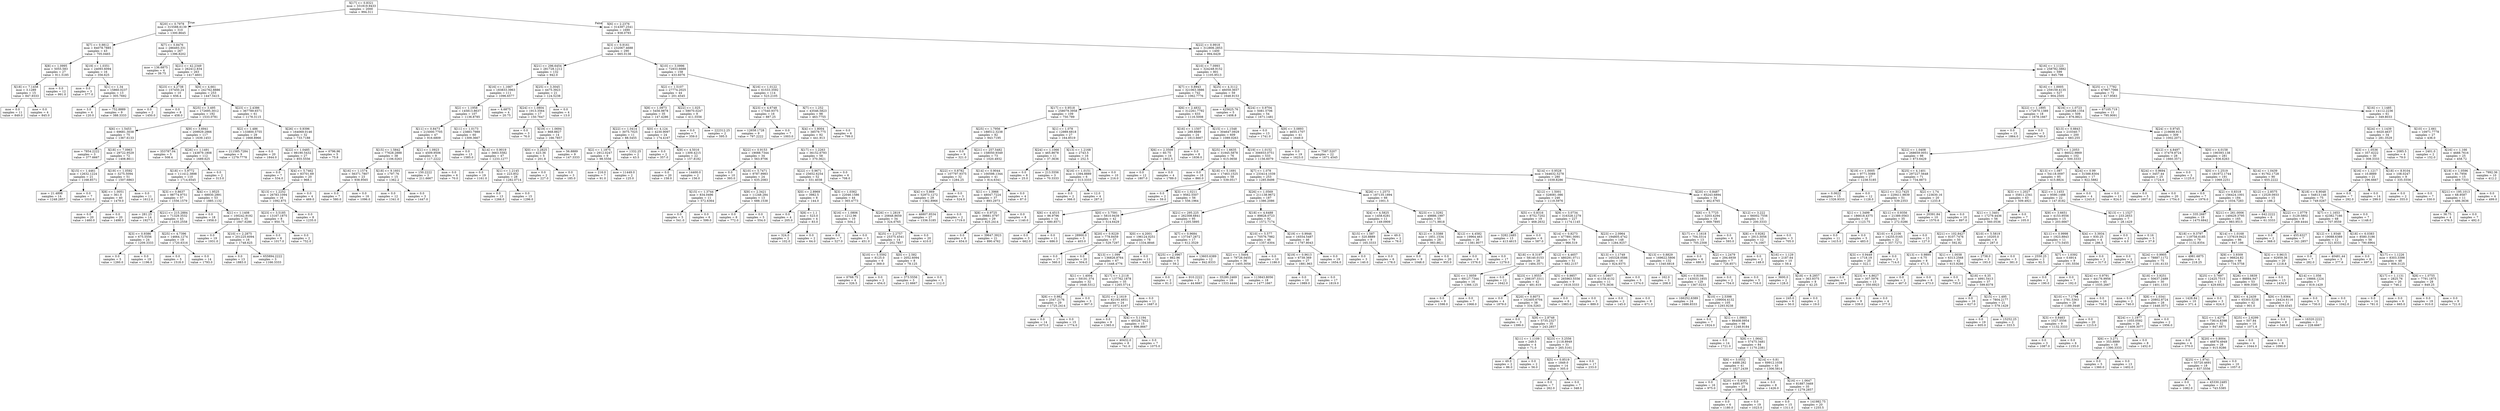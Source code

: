 digraph Tree {
node [shape=box] ;
0 [label="X[17] <= 0.8321\nmse = 331819.9433\nsamples = 2000\nvalue = 994.311"] ;
1 [label="X[20] <= 0.7978\nmse = 315588.6139\nsamples = 310\nvalue = 1300.8645"] ;
0 -> 1 [labeldistance=2.5, labelangle=45, headlabel="True"] ;
2 [label="X[7] <= 0.9812\nmse = 84078.7885\nsamples = 43\nvalue = 705.0465"] ;
1 -> 2 ;
3 [label="X[8] <= 1.0995\nmse = 5055.583\nsamples = 27\nvalue = 911.5185"] ;
2 -> 3 ;
4 [label="X[18] <= 7.1458\nmse = 3.1289\nsamples = 15\nvalue = 847.9333"] ;
3 -> 4 ;
5 [label="mse = 0.0\nsamples = 11\nvalue = 849.0"] ;
4 -> 5 ;
6 [label="mse = 0.0\nsamples = 4\nvalue = 845.0"] ;
4 -> 6 ;
7 [label="mse = 0.0\nsamples = 12\nvalue = 991.0"] ;
3 -> 7 ;
8 [label="X[19] <= 1.0351\nmse = 24093.6094\nsamples = 16\nvalue = 356.625"] ;
2 -> 8 ;
9 [label="mse = 0.0\nsamples = 3\nvalue = 577.0"] ;
8 -> 9 ;
10 [label="X[1] <= 1.34\nmse = 15860.0237\nsamples = 13\nvalue = 305.7692"] ;
8 -> 10 ;
11 [label="mse = 3.0\nsamples = 4\nvalue = 120.0"] ;
10 -> 11 ;
12 [label="mse = 752.8889\nsamples = 9\nvalue = 388.3333"] ;
10 -> 12 ;
13 [label="X[7] <= 0.8476\nmse = 286493.331\nsamples = 267\nvalue = 1396.8202"] ;
1 -> 13 ;
14 [label="mse = 136.6875\nsamples = 4\nvalue = 39.75"] ;
13 -> 14 ;
15 [label="X[21] <= 42.2349\nmse = 262412.834\nsamples = 263\nvalue = 1417.4601"] ;
13 -> 15 ;
16 [label="X[23] <= 4.2738\nmse = 157450.24\nsamples = 10\nvalue = 656.4"] ;
15 -> 16 ;
17 [label="mse = 0.0\nsamples = 2\nvalue = 1450.0"] ;
16 -> 17 ;
18 [label="mse = 0.0\nsamples = 8\nvalue = 458.0"] ;
16 -> 18 ;
19 [label="X[0] <= 4.661\nmse = 242762.8886\nsamples = 253\nvalue = 1447.5415"] ;
15 -> 19 ;
20 [label="X[25] <= 3.495\nmse = 172695.3012\nsamples = 192\nvalue = 1533.0781"] ;
19 -> 20 ;
21 [label="X[6] <= 1.5453\nmse = 69681.3038\nsamples = 75\nvalue = 1367.6133"] ;
20 -> 21 ;
22 [label="mse = 7854.2222\nsamples = 3\nvalue = 377.6667"] ;
21 -> 22 ;
23 [label="X[18] <= 7.0963\nmse = 29722.9529\nsamples = 72\nvalue = 1408.8611"] ;
21 -> 23 ;
24 [label="X[15] <= 1.4461\nmse = 12632.1224\nsamples = 21\nvalue = 1168.8571"] ;
23 -> 24 ;
25 [label="mse = 21.4898\nsamples = 14\nvalue = 1248.2857"] ;
24 -> 25 ;
26 [label="mse = 0.0\nsamples = 7\nvalue = 1010.0"] ;
24 -> 26 ;
27 [label="X[19] <= 1.0592\nmse = 3275.5094\nsamples = 51\nvalue = 1507.6863"] ;
23 -> 27 ;
28 [label="X[8] <= 1.0051\nmse = 361.0\nsamples = 40\nvalue = 1479.0"] ;
27 -> 28 ;
29 [label="mse = 0.0\nsamples = 20\nvalue = 1460.0"] ;
28 -> 29 ;
30 [label="mse = 0.0\nsamples = 20\nvalue = 1498.0"] ;
28 -> 30 ;
31 [label="mse = 0.0\nsamples = 11\nvalue = 1612.0"] ;
27 -> 31 ;
32 [label="X[9] <= 3.6941\nmse = 209929.2866\nsamples = 117\nvalue = 1639.1453"] ;
20 -> 32 ;
33 [label="mse = 353787.04\nsamples = 5\nvalue = 508.4"] ;
32 -> 33 ;
34 [label="X[26] <= 1.1491\nmse = 143879.1808\nsamples = 112\nvalue = 1689.625"] ;
32 -> 34 ;
35 [label="X[18] <= 5.9772\nmse = 111412.3898\nsamples = 110\nvalue = 1714.6545"] ;
34 -> 35 ;
36 [label="X[3] <= 0.8637\nmse = 98774.9751\nsamples = 57\nvalue = 1556.1579"] ;
35 -> 36 ;
37 [label="mse = 281.25\nsamples = 14\nvalue = 1927.5"] ;
36 -> 37 ;
38 [label="X[21] <= 215.2884\nmse = 71329.3532\nsamples = 43\nvalue = 1435.2558"] ;
36 -> 38 ;
39 [label="X[3] <= 0.9386\nmse = 675.5556\nsamples = 24\nvalue = 1209.3333"] ;
38 -> 39 ;
40 [label="mse = 0.0\nsamples = 5\nvalue = 1260.0"] ;
39 -> 40 ;
41 [label="mse = 0.0\nsamples = 19\nvalue = 1196.0"] ;
39 -> 41 ;
42 [label="X[25] <= 4.7396\nmse = 14664.1274\nsamples = 19\nvalue = 1720.6316"] ;
38 -> 42 ;
43 [label="mse = 0.0\nsamples = 5\nvalue = 1518.0"] ;
42 -> 43 ;
44 [label="mse = 0.0\nsamples = 14\nvalue = 1793.0"] ;
42 -> 44 ;
45 [label="X[4] <= 1.9525\nmse = 68930.2891\nsamples = 53\nvalue = 1885.1132"] ;
35 -> 45 ;
46 [label="mse = 0.0\nsamples = 18\nvalue = 1958.0"] ;
45 -> 46 ;
47 [label="X[1] <= 1.1408\nmse = 100242.9192\nsamples = 35\nvalue = 1847.6286"] ;
45 -> 47 ;
48 [label="mse = 0.0\nsamples = 19\nvalue = 1931.0"] ;
47 -> 48 ;
49 [label="X[10] <= 2.2875\nmse = 201225.6094\nsamples = 16\nvalue = 1748.625"] ;
47 -> 49 ;
50 [label="mse = 0.0\nsamples = 13\nvalue = 1883.0"] ;
49 -> 50 ;
51 [label="mse = 655894.2222\nsamples = 3\nvalue = 1166.3333"] ;
49 -> 51 ;
52 [label="mse = 0.0\nsamples = 2\nvalue = 313.0"] ;
34 -> 52 ;
53 [label="X[23] <= 2.4386\nmse = 367789.6571\nsamples = 61\nvalue = 1178.3115"] ;
19 -> 53 ;
54 [label="X[2] <= 1.486\nmse = 133800.5755\nsamples = 29\nvalue = 1668.8966"] ;
53 -> 54 ;
55 [label="mse = 211585.7284\nsamples = 9\nvalue = 1279.7778"] ;
54 -> 55 ;
56 [label="mse = 0.0\nsamples = 20\nvalue = 1844.0"] ;
54 -> 56 ;
57 [label="X[26] <= 0.9396\nmse = 164069.0146\nsamples = 32\nvalue = 733.7188"] ;
53 -> 57 ;
58 [label="X[22] <= 1.0485\nmse = 98190.5432\nsamples = 27\nvalue = 855.5556"] ;
57 -> 58 ;
59 [label="mse = 0.0\nsamples = 7\nvalue = 534.0"] ;
58 -> 59 ;
60 [label="X[4] <= 5.7462\nmse = 83701.69\nsamples = 20\nvalue = 968.1"] ;
58 -> 60 ;
61 [label="X[13] <= 1.2252\nmse = 26783.1094\nsamples = 16\nvalue = 1092.875"] ;
60 -> 61 ;
62 [label="X[23] <= 3.5185\nmse = 13167.1875\nsamples = 8\nvalue = 950.75"] ;
61 -> 62 ;
63 [label="mse = 0.0\nsamples = 6\nvalue = 1017.0"] ;
62 -> 63 ;
64 [label="mse = 0.0\nsamples = 2\nvalue = 752.0"] ;
62 -> 64 ;
65 [label="mse = 0.0\nsamples = 8\nvalue = 1235.0"] ;
61 -> 65 ;
66 [label="mse = 0.0\nsamples = 4\nvalue = 469.0"] ;
60 -> 66 ;
67 [label="mse = 6796.96\nsamples = 5\nvalue = 75.8"] ;
57 -> 67 ;
68 [label="X[6] <= 2.2376\nmse = 314397.2541\nsamples = 1690\nvalue = 938.0793"] ;
0 -> 68 [labeldistance=2.5, labelangle=-45, headlabel="False"] ;
69 [label="X[3] <= 0.9161\nmse = 232067.4688\nsamples = 290\nvalue = 665.0138"] ;
68 -> 69 ;
70 [label="X[21] <= 296.6454\nmse = 281728.1212\nsamples = 132\nvalue = 942.0"] ;
69 -> 70 ;
71 [label="X[16] <= 1.1667\nmse = 183833.3963\nsamples = 111\nvalue = 1096.6577"] ;
70 -> 71 ;
72 [label="X[2] <= 1.1958\nmse = 145813.8637\nsamples = 107\nvalue = 1136.8785"] ;
71 -> 72 ;
73 [label="X[11] <= 0.8473\nmse = 215000.7705\nsamples = 47\nvalue = 916.6809"] ;
72 -> 73 ;
74 [label="X[15] <= 1.5842\nmse = 77628.2888\nsamples = 38\nvalue = 1106.0263"] ;
73 -> 74 ;
75 [label="X[16] <= 1.1574\nmse = 56371.7807\nsamples = 23\nvalue = 938.9565"] ;
74 -> 75 ;
76 [label="mse = 0.0\nsamples = 7\nvalue = 580.0"] ;
75 -> 76 ;
77 [label="mse = 0.0\nsamples = 16\nvalue = 1096.0"] ;
75 -> 77 ;
78 [label="X[18] <= 9.1601\nmse = 1797.76\nsamples = 15\nvalue = 1362.2"] ;
74 -> 78 ;
79 [label="mse = 0.0\nsamples = 12\nvalue = 1341.0"] ;
78 -> 79 ;
80 [label="mse = 0.0\nsamples = 3\nvalue = 1447.0"] ;
78 -> 80 ;
81 [label="X[1] <= 1.0923\nmse = 4509.9506\nsamples = 9\nvalue = 117.2222"] ;
73 -> 81 ;
82 [label="mse = 150.2222\nsamples = 3\nvalue = 211.6667"] ;
81 -> 82 ;
83 [label="mse = 0.0\nsamples = 6\nvalue = 70.0"] ;
81 -> 83 ;
84 [label="X[11] <= 1.0173\nmse = 23883.7989\nsamples = 60\nvalue = 1309.3667"] ;
72 -> 84 ;
85 [label="mse = 0.0\nsamples = 13\nvalue = 1585.0"] ;
84 -> 85 ;
86 [label="X[14] <= 0.9019\nmse = 3663.5582\nsamples = 47\nvalue = 1233.1277"] ;
84 -> 86 ;
87 [label="mse = 0.0\nsamples = 19\nvalue = 1161.0"] ;
86 -> 87 ;
88 [label="X[1] <= 1.2145\nmse = 223.852\nsamples = 28\nvalue = 1282.0714"] ;
86 -> 88 ;
89 [label="mse = 0.0\nsamples = 13\nvalue = 1266.0"] ;
88 -> 89 ;
90 [label="mse = 0.0\nsamples = 15\nvalue = 1296.0"] ;
88 -> 90 ;
91 [label="mse = 4.6875\nsamples = 4\nvalue = 20.75"] ;
71 -> 91 ;
92 [label="X[25] <= 3.3045\nmse = 4475.3923\nsamples = 21\nvalue = 124.5238"] ;
70 -> 92 ;
93 [label="X[24] <= 1.0804\nmse = 1913.3564\nsamples = 17\nvalue = 150.7647"] ;
92 -> 93 ;
94 [label="mse = 0.0\nsamples = 3\nvalue = 76.0"] ;
93 -> 94 ;
95 [label="X[19] <= 1.0694\nmse = 868.8827\nsamples = 14\nvalue = 166.7857"] ;
93 -> 95 ;
96 [label="X[0] <= 3.2825\nmse = 423.36\nsamples = 5\nvalue = 201.8"] ;
95 -> 96 ;
97 [label="mse = 0.0\nsamples = 2\nvalue = 227.0"] ;
96 -> 97 ;
98 [label="mse = 0.0\nsamples = 3\nvalue = 185.0"] ;
96 -> 98 ;
99 [label="mse = 56.8889\nsamples = 9\nvalue = 147.3333"] ;
95 -> 99 ;
100 [label="mse = 0.0\nsamples = 4\nvalue = 13.0"] ;
92 -> 100 ;
101 [label="X[10] <= 3.0996\nmse = 72933.6688\nsamples = 158\nvalue = 433.6076"] ;
69 -> 101 ;
102 [label="X[2] <= 1.5107\nmse = 27774.2025\nsamples = 44\nvalue = 201.4545"] ;
101 -> 102 ;
103 [label="X[8] <= 1.0973\nmse = 5456.9878\nsamples = 35\nvalue = 147.4286"] ;
102 -> 103 ;
104 [label="X[22] <= 1.0414\nmse = 3075.7025\nsamples = 11\nvalue = 88.5455"] ;
103 -> 104 ;
105 [label="X[2] <= 1.1875\nmse = 2912.0247\nsamples = 9\nvalue = 98.5556"] ;
104 -> 105 ;
106 [label="mse = 216.0\nsamples = 7\nvalue = 91.0"] ;
105 -> 106 ;
107 [label="mse = 11449.0\nsamples = 2\nvalue = 125.0"] ;
105 -> 107 ;
108 [label="mse = 1332.25\nsamples = 2\nvalue = 43.5"] ;
104 -> 108 ;
109 [label="X[0] <= 4.124\nmse = 4230.9097\nsamples = 24\nvalue = 174.4167"] ;
103 -> 109 ;
110 [label="mse = 0.0\nsamples = 2\nvalue = 357.0"] ;
109 -> 110 ;
111 [label="X[9] <= 4.5016\nmse = 1309.4215\nsamples = 22\nvalue = 157.8182"] ;
109 -> 111 ;
112 [label="mse = 0.0\nsamples = 20\nvalue = 158.0"] ;
111 -> 112 ;
113 [label="mse = 14400.0\nsamples = 2\nvalue = 156.0"] ;
111 -> 113 ;
114 [label="X[22] <= 1.025\nmse = 59070.0247\nsamples = 9\nvalue = 411.5556"] ;
102 -> 114 ;
115 [label="mse = 0.0\nsamples = 7\nvalue = 359.0"] ;
114 -> 115 ;
116 [label="mse = 222312.25\nsamples = 2\nvalue = 595.5"] ;
114 -> 116 ;
117 [label="X[16] <= 1.0122\nmse = 61533.3592\nsamples = 114\nvalue = 523.2105"] ;
101 -> 117 ;
118 [label="X[23] <= 4.6748\nmse = 17540.9375\nsamples = 16\nvalue = 887.25"] ;
117 -> 118 ;
119 [label="mse = 12658.1728\nsamples = 9\nvalue = 797.2222"] ;
118 -> 119 ;
120 [label="mse = 0.0\nsamples = 7\nvalue = 1003.0"] ;
118 -> 120 ;
121 [label="X[7] <= 1.252\nmse = 43546.5823\nsamples = 98\nvalue = 463.7755"] ;
117 -> 121 ;
122 [label="X[4] <= 1.8004\nmse = 38579.775\nsamples = 92\nvalue = 441.913"] ;
121 -> 122 ;
123 [label="X[22] <= 0.9153\nmse = 19088.7344\nsamples = 34\nvalue = 563.9706"] ;
122 -> 123 ;
124 [label="mse = 0.0\nsamples = 10\nvalue = 393.0"] ;
123 -> 124 ;
125 [label="X[10] <= 5.7471\nmse = 9787.9983\nsamples = 24\nvalue = 635.2083"] ;
123 -> 125 ;
126 [label="X[15] <= 1.3744\nmse = 834.0496\nsamples = 11\nvalue = 572.6364"] ;
125 -> 126 ;
127 [label="mse = 0.0\nsamples = 5\nvalue = 541.0"] ;
126 -> 127 ;
128 [label="mse = 0.0\nsamples = 6\nvalue = 599.0"] ;
126 -> 128 ;
129 [label="X[9] <= 2.3421\nmse = 11248.284\nsamples = 13\nvalue = 688.1538"] ;
125 -> 129 ;
130 [label="mse = 0.0\nsamples = 8\nvalue = 772.0"] ;
129 -> 130 ;
131 [label="mse = 0.0\nsamples = 5\nvalue = 554.0"] ;
129 -> 131 ;
132 [label="X[17] <= 1.2263\nmse = 36152.6793\nsamples = 58\nvalue = 370.3621"] ;
122 -> 132 ;
133 [label="X[22] <= 0.9671\nmse = 25652.6254\nsamples = 52\nvalue = 331.4038"] ;
132 -> 133 ;
134 [label="X[0] <= 2.8969\nmse = 3982.5\nsamples = 8\nvalue = 144.0"] ;
133 -> 134 ;
135 [label="mse = 0.0\nsamples = 4\nvalue = 205.0"] ;
134 -> 135 ;
136 [label="X[8] <= 1.1\nmse = 523.0\nsamples = 4\nvalue = 83.0"] ;
134 -> 136 ;
137 [label="mse = 324.0\nsamples = 2\nvalue = 102.0"] ;
136 -> 137 ;
138 [label="mse = 0.0\nsamples = 2\nvalue = 64.0"] ;
136 -> 138 ;
139 [label="X[3] <= 1.0362\nmse = 22046.1586\nsamples = 44\nvalue = 365.4773"] ;
133 -> 139 ;
140 [label="X[16] <= 1.0806\nmse = 1212.96\nsamples = 10\nvalue = 504.2"] ;
139 -> 140 ;
141 [label="mse = 0.0\nsamples = 7\nvalue = 527.0"] ;
140 -> 141 ;
142 [label="mse = 0.0\nsamples = 3\nvalue = 451.0"] ;
140 -> 142 ;
143 [label="X[26] <= 1.2819\nmse = 20848.8659\nsamples = 34\nvalue = 324.6765"] ;
139 -> 143 ;
144 [label="X[25] <= 2.2757\nmse = 25375.4541\nsamples = 14\nvalue = 202.7857"] ;
143 -> 144 ;
145 [label="X[10] <= 5.5592\nmse = 8125.0\nsamples = 6\nvalue = 369.0"] ;
144 -> 145 ;
146 [label="mse = 6768.75\nsamples = 4\nvalue = 326.5"] ;
145 -> 146 ;
147 [label="mse = 0.0\nsamples = 2\nvalue = 454.0"] ;
145 -> 147 ;
148 [label="X[0] <= 2.582\nmse = 2052.6094\nsamples = 8\nvalue = 78.125"] ;
144 -> 148 ;
149 [label="mse = 373.5556\nsamples = 3\nvalue = 21.6667"] ;
148 -> 149 ;
150 [label="mse = 0.0\nsamples = 5\nvalue = 112.0"] ;
148 -> 150 ;
151 [label="mse = 0.0\nsamples = 20\nvalue = 410.0"] ;
143 -> 151 ;
152 [label="mse = 0.0\nsamples = 6\nvalue = 708.0"] ;
132 -> 152 ;
153 [label="mse = 0.0\nsamples = 6\nvalue = 799.0"] ;
121 -> 153 ;
154 [label="X[22] <= 0.9918\nmse = 312806.2853\nsamples = 1400\nvalue = 994.6429"] ;
68 -> 154 ;
155 [label="X[10] <= 7.0993\nmse = 324248.9152\nsamples = 801\nvalue = 1105.9513"] ;
154 -> 155 ;
156 [label="X[7] <= 0.8943\nmse = 321063.3886\nsamples = 742\nvalue = 1062.7776"] ;
155 -> 156 ;
157 [label="X[17] <= 0.9518\nmse = 258079.3958\nsamples = 109\nvalue = 750.789"] ;
156 -> 157 ;
158 [label="X[25] <= 1.7956\nmse = 188512.3238\nsamples = 82\nvalue = 943.7195"] ;
157 -> 158 ;
159 [label="mse = 0.0\nsamples = 9\nvalue = 321.0"] ;
158 -> 159 ;
160 [label="X[21] <= 257.5482\nmse = 158050.9349\nsamples = 73\nvalue = 1020.4932"] ;
158 -> 160 ;
161 [label="X[22] <= 0.8782\nmse = 107797.9375\nsamples = 32\nvalue = 1284.25"] ;
160 -> 161 ;
162 [label="X[4] <= 5.869\nmse = 52973.1272\nsamples = 29\nvalue = 1362.8966"] ;
161 -> 162 ;
163 [label="mse = 46807.9534\nsamples = 27\nvalue = 1336.5185"] ;
162 -> 163 ;
164 [label="mse = 0.0\nsamples = 2\nvalue = 1719.0"] ;
162 -> 164 ;
165 [label="mse = 0.0\nsamples = 3\nvalue = 524.0"] ;
161 -> 165 ;
166 [label="X[14] <= 0.9044\nmse = 100598.1344\nsamples = 41\nvalue = 814.6341"] ;
160 -> 166 ;
167 [label="X[1] <= 1.3966\nmse = 48047.7224\nsamples = 37\nvalue = 893.2973"] ;
166 -> 167 ;
168 [label="X[8] <= 0.9725\nmse = 39881.0797\nsamples = 29\nvalue = 825.2414"] ;
167 -> 168 ;
169 [label="mse = 0.0\nsamples = 8\nvalue = 654.0"] ;
168 -> 169 ;
170 [label="mse = 39647.3923\nsamples = 21\nvalue = 890.4762"] ;
168 -> 170 ;
171 [label="mse = 0.0\nsamples = 8\nvalue = 1140.0"] ;
167 -> 171 ;
172 [label="mse = 0.0\nsamples = 4\nvalue = 87.0"] ;
166 -> 172 ;
173 [label="X[1] <= 1.078\nmse = 12989.6818\nsamples = 27\nvalue = 164.8519"] ;
157 -> 173 ;
174 [label="X[24] <= 1.1066\nmse = 465.8678\nsamples = 11\nvalue = 37.3636"] ;
173 -> 174 ;
175 [label="mse = 0.0\nsamples = 8\nvalue = 25.0"] ;
174 -> 175 ;
176 [label="mse = 213.5556\nsamples = 3\nvalue = 70.3333"] ;
174 -> 176 ;
177 [label="X[13] <= 1.2168\nmse = 2743.5\nsamples = 16\nvalue = 252.5"] ;
173 -> 177 ;
178 [label="X[16] <= 1.0151\nmse = 1394.8889\nsamples = 6\nvalue = 313.3333"] ;
177 -> 178 ;
179 [label="mse = 0.0\nsamples = 2\nvalue = 366.0"] ;
178 -> 179 ;
180 [label="mse = 12.0\nsamples = 4\nvalue = 287.0"] ;
178 -> 180 ;
181 [label="mse = 0.0\nsamples = 10\nvalue = 216.0"] ;
177 -> 181 ;
182 [label="X[6] <= 2.4832\nmse = 312261.7792\nsamples = 633\nvalue = 1116.5008"] ;
156 -> 182 ;
183 [label="X[16] <= 1.1507\nmse = 289.8889\nsamples = 24\nvalue = 1813.6667"] ;
182 -> 183 ;
184 [label="X[6] <= 2.3509\nmse = 60.75\nsamples = 16\nvalue = 1802.5"] ;
183 -> 184 ;
185 [label="mse = 0.0\nsamples = 12\nvalue = 1807.0"] ;
184 -> 185 ;
186 [label="mse = 0.0\nsamples = 4\nvalue = 1789.0"] ;
184 -> 186 ;
187 [label="mse = 0.0\nsamples = 8\nvalue = 1836.0"] ;
183 -> 187 ;
188 [label="X[15] <= 1.1548\nmse = 304647.0929\nsamples = 609\nvalue = 1089.0263"] ;
182 -> 188 ;
189 [label="X[25] <= 1.6635\nmse = 31945.5878\nsamples = 76\nvalue = 615.0658"] ;
188 -> 189 ;
190 [label="mse = 0.0\nsamples = 18\nvalue = 860.0"] ;
189 -> 190 ;
191 [label="X[18] <= 5.1691\nmse = 17463.1525\nsamples = 58\nvalue = 539.0517"] ;
189 -> 191 ;
192 [label="mse = 0.0\nsamples = 2\nvalue = 59.0"] ;
191 -> 192 ;
193 [label="X[3] <= 1.0211\nmse = 9562.5507\nsamples = 56\nvalue = 556.1964"] ;
191 -> 193 ;
194 [label="X[6] <= 4.4515\nmse = 96.9796\nsamples = 14\nvalue = 680.8571"] ;
193 -> 194 ;
195 [label="mse = 0.0\nsamples = 3\nvalue = 662.0"] ;
194 -> 195 ;
196 [label="mse = 0.0\nsamples = 11\nvalue = 686.0"] ;
194 -> 196 ;
197 [label="X[0] <= 3.7591\nmse = 5810.9439\nsamples = 42\nvalue = 514.6429"] ;
193 -> 197 ;
198 [label="mse = 28900.0\nsamples = 5\nvalue = 403.0"] ;
197 -> 198 ;
199 [label="X[20] <= 0.9229\nmse = 778.8459\nsamples = 37\nvalue = 529.7297"] ;
197 -> 199 ;
200 [label="mse = 0.0\nsamples = 17\nvalue = 560.0"] ;
199 -> 200 ;
201 [label="mse = 0.0\nsamples = 20\nvalue = 504.0"] ;
199 -> 201 ;
202 [label="X[19] <= 1.0152\nmse = 306933.0751\nsamples = 533\nvalue = 1156.6079"] ;
188 -> 202 ;
203 [label="X[7] <= 1.078\nmse = 233414.1039\nsamples = 253\nvalue = 1285.8498"] ;
202 -> 203 ;
204 [label="X[26] <= 1.0569\nmse = 211138.9672\nsamples = 187\nvalue = 1386.2086"] ;
203 -> 204 ;
205 [label="X[21] <= 295.225\nmse = 262308.6841\nsamples = 95\nvalue = 1205.5895"] ;
204 -> 205 ;
206 [label="X[0] <= 4.2001\nmse = 196124.0251\nsamples = 78\nvalue = 1334.8846"] ;
205 -> 206 ;
207 [label="X[13] <= 1.099\nmse = 136826.8764\nsamples = 67\nvalue = 1448.4776"] ;
206 -> 207 ;
208 [label="X[1] <= 1.4004\nmse = 59191.374\nsamples = 32\nvalue = 1648.5312"] ;
207 -> 208 ;
209 [label="X[8] <= 0.982\nmse = 2547.2176\nsamples = 29\nvalue = 1725.2414"] ;
208 -> 209 ;
210 [label="mse = 0.0\nsamples = 14\nvalue = 1673.0"] ;
209 -> 210 ;
211 [label="mse = 0.0\nsamples = 15\nvalue = 1774.0"] ;
209 -> 211 ;
212 [label="mse = 0.0\nsamples = 3\nvalue = 907.0"] ;
208 -> 212 ;
213 [label="X[17] <= 1.2118\nmse = 137762.1878\nsamples = 35\nvalue = 1265.5714"] ;
207 -> 213 ;
214 [label="X[25] <= 2.1619\nmse = 82193.4931\nsamples = 24\nvalue = 1072.4167"] ;
213 -> 214 ;
215 [label="mse = 0.0\nsamples = 9\nvalue = 1365.0"] ;
214 -> 215 ;
216 [label="X[4] <= 5.1194\nmse = 49328.7822\nsamples = 15\nvalue = 896.8667"] ;
214 -> 216 ;
217 [label="mse = 40432.0\nsamples = 8\nvalue = 741.0"] ;
216 -> 217 ;
218 [label="mse = 0.0\nsamples = 7\nvalue = 1075.0"] ;
216 -> 218 ;
219 [label="mse = 0.0\nsamples = 11\nvalue = 1687.0"] ;
213 -> 219 ;
220 [label="mse = 0.0\nsamples = 11\nvalue = 643.0"] ;
206 -> 220 ;
221 [label="X[7] <= 0.9684\nmse = 137347.2872\nsamples = 17\nvalue = 612.3529"] ;
205 -> 221 ;
222 [label="X[25] <= 2.0967\nmse = 862.96\nsamples = 5\nvalue = 59.2"] ;
221 -> 222 ;
223 [label="mse = 0.0\nsamples = 2\nvalue = 81.0"] ;
222 -> 223 ;
224 [label="mse = 910.2222\nsamples = 3\nvalue = 44.6667"] ;
222 -> 224 ;
225 [label="mse = 13603.6389\nsamples = 12\nvalue = 842.8333"] ;
221 -> 225 ;
226 [label="X[18] <= 4.6488\nmse = 89828.0723\nsamples = 92\nvalue = 1572.7174"] ;
204 -> 226 ;
227 [label="X[10] <= 5.577\nmse = 70576.7982\nsamples = 46\nvalue = 1357.6304"] ;
226 -> 227 ;
228 [label="X[2] <= 1.5404\nmse = 79726.0455\nsamples = 36\nvalue = 1405.3056"] ;
227 -> 228 ;
229 [label="mse = 35280.2469\nsamples = 18\nvalue = 1333.4444"] ;
228 -> 229 ;
230 [label="mse = 113843.8056\nsamples = 18\nvalue = 1477.1667"] ;
228 -> 230 ;
231 [label="mse = 0.0\nsamples = 10\nvalue = 1186.0"] ;
227 -> 231 ;
232 [label="X[19] <= 0.9946\nmse = 16554.5487\nsamples = 46\nvalue = 1787.8043"] ;
226 -> 232 ;
233 [label="X[19] <= 0.9613\nmse = 6739.369\nsamples = 27\nvalue = 1881.963"] ;
232 -> 233 ;
234 [label="mse = 0.0\nsamples = 10\nvalue = 1989.0"] ;
233 -> 234 ;
235 [label="mse = 0.0\nsamples = 17\nvalue = 1819.0"] ;
233 -> 235 ;
236 [label="mse = 0.0\nsamples = 19\nvalue = 1654.0"] ;
232 -> 236 ;
237 [label="X[26] <= 1.2573\nmse = 187135.1894\nsamples = 66\nvalue = 1001.5"] ;
203 -> 237 ;
238 [label="X[4] <= 4.5825\nmse = 1458.6281\nsamples = 11\nvalue = 149.0909"] ;
237 -> 238 ;
239 [label="X[15] <= 1.587\nmse = 320.8889\nsamples = 9\nvalue = 165.3333"] ;
238 -> 239 ;
240 [label="mse = 0.0\nsamples = 3\nvalue = 140.0"] ;
239 -> 240 ;
241 [label="mse = 0.0\nsamples = 6\nvalue = 178.0"] ;
239 -> 241 ;
242 [label="mse = 49.0\nsamples = 2\nvalue = 76.0"] ;
238 -> 242 ;
243 [label="X[23] <= 1.3292\nmse = 49886.1997\nsamples = 55\nvalue = 1171.9818"] ;
237 -> 243 ;
244 [label="X[12] <= 3.3388\nmse = 1851.1534\nsamples = 29\nvalue = 983.8621"] ;
243 -> 244 ;
245 [label="mse = 0.0\nsamples = 9\nvalue = 1048.0"] ;
244 -> 245 ;
246 [label="mse = 0.0\nsamples = 20\nvalue = 955.0"] ;
244 -> 246 ;
247 [label="X[12] <= 4.4582\nmse = 19964.463\nsamples = 26\nvalue = 1381.8077"] ;
243 -> 247 ;
248 [label="mse = 0.0\nsamples = 9\nvalue = 1576.0"] ;
247 -> 248 ;
249 [label="mse = 0.0\nsamples = 17\nvalue = 1279.0"] ;
247 -> 249 ;
250 [label="X[14] <= 0.9528\nmse = 344632.5278\nsamples = 280\nvalue = 1039.8286"] ;
202 -> 250 ;
251 [label="X[12] <= 1.5001\nmse = 328081.086\nsamples = 246\nvalue = 1119.5976"] ;
250 -> 251 ;
252 [label="X[5] <= 0.8316\nmse = 8752.7202\nsamples = 19\nvalue = 468.2632"] ;
251 -> 252 ;
253 [label="mse = 3282.2485\nsamples = 13\nvalue = 413.4615"] ;
252 -> 253 ;
254 [label="mse = 0.0\nsamples = 6\nvalue = 587.0"] ;
252 -> 254 ;
255 [label="X[9] <= 3.0734\nmse = 316328.1279\nsamples = 227\nvalue = 1174.1145"] ;
251 -> 255 ;
256 [label="X[14] <= 0.8273\nmse = 477891.0091\nsamples = 79\nvalue = 966.519"] ;
255 -> 256 ;
257 [label="X[18] <= 8.3197\nmse = 58140.0153\nsamples = 28\nvalue = 1484.3571"] ;
256 -> 257 ;
258 [label="X[3] <= 1.0059\nmse = 69127.7344\nsamples = 16\nvalue = 1366.125"] ;
257 -> 258 ;
259 [label="mse = 0.0\nsamples = 9\nvalue = 1598.0"] ;
258 -> 259 ;
260 [label="mse = 0.0\nsamples = 7\nvalue = 1068.0"] ;
258 -> 260 ;
261 [label="mse = 0.0\nsamples = 12\nvalue = 1642.0"] ;
257 -> 261 ;
262 [label="X[12] <= 4.4657\nmse = 480291.0711\nsamples = 51\nvalue = 682.2157"] ;
256 -> 262 ;
263 [label="X[23] <= 1.9553\nmse = 298197.3311\nsamples = 42\nvalue = 481.619"] ;
262 -> 263 ;
264 [label="mse = 0.0\nsamples = 4\nvalue = 1879.0"] ;
263 -> 264 ;
265 [label="X[20] <= 0.8073\nmse = 102405.6704\nsamples = 38\nvalue = 334.5263"] ;
263 -> 265 ;
266 [label="mse = 0.0\nsamples = 3\nvalue = 1399.0"] ;
265 -> 266 ;
267 [label="X[9] <= 2.8748\nmse = 5735.2327\nsamples = 35\nvalue = 243.2857"] ;
265 -> 267 ;
268 [label="X[11] <= 1.1109\nmse = 249.5\nsamples = 4\nvalue = 71.0"] ;
267 -> 268 ;
269 [label="mse = 49.0\nsamples = 2\nvalue = 86.0"] ;
268 -> 269 ;
270 [label="mse = 0.0\nsamples = 2\nvalue = 56.0"] ;
268 -> 270 ;
271 [label="X[23] <= 3.2556\nmse = 2118.8949\nsamples = 31\nvalue = 265.5161"] ;
267 -> 271 ;
272 [label="X[5] <= 0.8519\nmse = 1849.0\nsamples = 14\nvalue = 305.0"] ;
271 -> 272 ;
273 [label="mse = 0.0\nsamples = 7\nvalue = 262.0"] ;
272 -> 273 ;
274 [label="mse = 0.0\nsamples = 7\nvalue = 348.0"] ;
272 -> 274 ;
275 [label="mse = 0.0\nsamples = 17\nvalue = 233.0"] ;
271 -> 275 ;
276 [label="X[5] <= 0.9857\nmse = 265963.5556\nsamples = 9\nvalue = 1618.3333"] ;
262 -> 276 ;
277 [label="mse = 0.0\nsamples = 6\nvalue = 1983.0"] ;
276 -> 277 ;
278 [label="mse = 0.0\nsamples = 3\nvalue = 889.0"] ;
276 -> 278 ;
279 [label="X[23] <= 2.0964\nmse = 194805.4742\nsamples = 148\nvalue = 1284.9257"] ;
255 -> 279 ;
280 [label="X[13] <= 1.1749\nmse = 165328.0586\nsamples = 16\nvalue = 824.9375"] ;
279 -> 280 ;
281 [label="X[19] <= 1.0807\nmse = 41158.4132\nsamples = 11\nvalue = 575.3636"] ;
280 -> 281 ;
282 [label="mse = 0.0\nsamples = 2\nvalue = 145.0"] ;
281 -> 282 ;
283 [label="mse = 0.0\nsamples = 9\nvalue = 671.0"] ;
281 -> 283 ;
284 [label="mse = 0.0\nsamples = 5\nvalue = 1374.0"] ;
280 -> 284 ;
285 [label="X[13] <= 0.8829\nmse = 169622.5806\nsamples = 132\nvalue = 1340.6818"] ;
279 -> 285 ;
286 [label="mse = 162.0\nsamples = 3\nvalue = 208.0"] ;
285 -> 286 ;
287 [label="X[8] <= 0.9194\nmse = 143033.1855\nsamples = 129\nvalue = 1367.0233"] ;
285 -> 287 ;
288 [label="mse = 166252.6389\nsamples = 24\nvalue = 1686.8333"] ;
287 -> 288 ;
289 [label="X[10] <= 2.5398\nmse = 109004.4132\nsamples = 105\nvalue = 1293.9238"] ;
287 -> 289 ;
290 [label="mse = 0.0\nsamples = 7\nvalue = 1924.0"] ;
289 -> 290 ;
291 [label="X[1] <= 1.0903\nmse = 86408.0954\nsamples = 98\nvalue = 1248.9184"] ;
289 -> 291 ;
292 [label="mse = 0.0\nsamples = 14\nvalue = 1721.0"] ;
291 -> 292 ;
293 [label="X[8] <= 1.0642\nmse = 57475.3481\nsamples = 84\nvalue = 1170.2381"] ;
291 -> 293 ;
294 [label="X[6] <= 3.0552\nmse = 4488.282\nsamples = 41\nvalue = 1027.2439"] ;
293 -> 294 ;
295 [label="mse = 0.0\nsamples = 16\nvalue = 975.0"] ;
294 -> 295 ;
296 [label="X[20] <= 0.8381\nmse = 4495.9776\nsamples = 25\nvalue = 1060.68"] ;
294 -> 296 ;
297 [label="mse = 0.0\nsamples = 6\nvalue = 1180.0"] ;
296 -> 297 ;
298 [label="mse = 0.0\nsamples = 19\nvalue = 1023.0"] ;
296 -> 298 ;
299 [label="X[14] <= 0.81\nmse = 69912.1038\nsamples = 43\nvalue = 1306.5814"] ;
293 -> 299 ;
300 [label="mse = 0.0\nsamples = 8\nvalue = 1426.0"] ;
299 -> 300 ;
301 [label="X[16] <= 1.0647\nmse = 81887.3469\nsamples = 35\nvalue = 1279.2857"] ;
299 -> 301 ;
302 [label="mse = 0.0\nsamples = 15\nvalue = 1311.0"] ;
301 -> 302 ;
303 [label="mse = 141982.75\nsamples = 20\nvalue = 1255.5"] ;
301 -> 303 ;
304 [label="X[20] <= 0.8487\nmse = 85243.6894\nsamples = 34\nvalue = 462.6765"] ;
250 -> 304 ;
305 [label="X[6] <= 5.7725\nmse = 3203.4294\nsamples = 19\nvalue = 669.7895"] ;
304 -> 305 ;
306 [label="X[17] <= 1.1618\nmse = 704.3314\nsamples = 13\nvalue = 705.2308"] ;
305 -> 306 ;
307 [label="mse = 0.0\nsamples = 6\nvalue = 680.0"] ;
306 -> 307 ;
308 [label="X[2] <= 1.2479\nmse = 294.6939\nsamples = 7\nvalue = 726.8571"] ;
306 -> 308 ;
309 [label="mse = 0.0\nsamples = 2\nvalue = 754.0"] ;
308 -> 309 ;
310 [label="mse = 0.0\nsamples = 5\nvalue = 716.0"] ;
308 -> 310 ;
311 [label="mse = 0.0\nsamples = 6\nvalue = 593.0"] ;
305 -> 311 ;
312 [label="X[12] <= 3.222\nmse = 66002.7556\nsamples = 15\nvalue = 200.3333"] ;
304 -> 312 ;
313 [label="X[8] <= 0.9282\nmse = 2913.3056\nsamples = 12\nvalue = 74.1667"] ;
312 -> 313 ;
314 [label="mse = 0.0\nsamples = 2\nvalue = 148.0"] ;
313 -> 314 ;
315 [label="X[16] <= 1.129\nmse = 2187.64\nsamples = 10\nvalue = 59.4"] ;
313 -> 315 ;
316 [label="mse = 3600.0\nsamples = 2\nvalue = 128.0"] ;
315 -> 316 ;
317 [label="X[18] <= 8.2857\nmse = 363.9375\nsamples = 8\nvalue = 42.25"] ;
315 -> 317 ;
318 [label="mse = 245.0\nsamples = 6\nvalue = 50.0"] ;
317 -> 318 ;
319 [label="mse = 0.0\nsamples = 2\nvalue = 19.0"] ;
317 -> 319 ;
320 [label="mse = 0.0\nsamples = 3\nvalue = 705.0"] ;
312 -> 320 ;
321 [label="X[25] <= 4.3112\nmse = 46059.3657\nsamples = 59\nvalue = 1648.9153"] ;
155 -> 321 ;
322 [label="mse = 425625.76\nsamples = 5\nvalue = 1408.8"] ;
321 -> 322 ;
323 [label="X[24] <= 0.9704\nmse = 5081.5706\nsamples = 54\nvalue = 1671.1481"] ;
321 -> 323 ;
324 [label="mse = 0.0\nsamples = 13\nvalue = 1741.0"] ;
323 -> 324 ;
325 [label="X[9] <= 3.0893\nmse = 4655.1707\nsamples = 41\nvalue = 1649.0"] ;
323 -> 325 ;
326 [label="mse = 0.0\nsamples = 19\nvalue = 1623.0"] ;
325 -> 326 ;
327 [label="mse = 7587.5207\nsamples = 22\nvalue = 1671.4545"] ;
325 -> 327 ;
328 [label="X[16] <= 1.1123\nmse = 258782.3882\nsamples = 599\nvalue = 845.798"] ;
154 -> 328 ;
329 [label="X[16] <= 1.0005\nmse = 259159.4135\nsamples = 527\nvalue = 904.2505"] ;
328 -> 329 ;
330 [label="X[22] <= 1.1895\nmse = 172670.1389\nsamples = 18\nvalue = 1678.1667"] ;
329 -> 330 ;
331 [label="mse = 0.0\nsamples = 15\nvalue = 1864.0"] ;
330 -> 331 ;
332 [label="mse = 0.0\nsamples = 3\nvalue = 749.0"] ;
330 -> 332 ;
333 [label="X[16] <= 1.0723\nmse = 240288.1354\nsamples = 509\nvalue = 876.8821"] ;
329 -> 333 ;
334 [label="X[13] <= 0.8843\nmse = 210340.7\nsamples = 200\nvalue = 683.255"] ;
333 -> 334 ;
335 [label="X[22] <= 1.0408\nmse = 268659.0051\nsamples = 98\nvalue = 873.6429"] ;
334 -> 335 ;
336 [label="X[19] <= 1.0005\nmse = 9771.5089\nsamples = 27\nvalue = 1238.5185"] ;
335 -> 336 ;
337 [label="mse = 0.0622\nsamples = 15\nvalue = 1326.9333"] ;
336 -> 337 ;
338 [label="mse = 0.0\nsamples = 12\nvalue = 1128.0"] ;
336 -> 338 ;
339 [label="X[25] <= 4.1401\nmse = 297227.5648\nsamples = 71\nvalue = 734.8873"] ;
335 -> 339 ;
340 [label="X[21] <= 312.7425\nmse = 229411.9839\nsamples = 51\nvalue = 539.2353"] ;
339 -> 340 ;
341 [label="X[1] <= 1.3499\nmse = 186618.4375\nsamples = 16\nvalue = 1123.75"] ;
340 -> 341 ;
342 [label="mse = 0.0\nsamples = 11\nvalue = 1415.0"] ;
341 -> 342 ;
343 [label="mse = 0.0\nsamples = 5\nvalue = 483.0"] ;
341 -> 343 ;
344 [label="X[11] <= 0.9356\nmse = 21389.0563\nsamples = 35\nvalue = 272.0286"] ;
340 -> 344 ;
345 [label="X[10] <= 6.2106\nmse = 14255.0165\nsamples = 22\nvalue = 357.7273"] ;
344 -> 345 ;
346 [label="X[3] <= 0.9449\nmse = 1718.19\nsamples = 20\nvalue = 322.1"] ;
345 -> 346 ;
347 [label="mse = 0.0\nsamples = 7\nvalue = 269.0"] ;
346 -> 347 ;
348 [label="X[23] <= 4.8627\nmse = 307.5976\nsamples = 13\nvalue = 350.6923"] ;
346 -> 348 ;
349 [label="mse = 0.0\nsamples = 9\nvalue = 339.0"] ;
348 -> 349 ;
350 [label="mse = 0.0\nsamples = 4\nvalue = 377.0"] ;
348 -> 350 ;
351 [label="mse = 0.0\nsamples = 2\nvalue = 714.0"] ;
345 -> 351 ;
352 [label="mse = 0.0\nsamples = 13\nvalue = 127.0"] ;
344 -> 352 ;
353 [label="X[2] <= 1.74\nmse = 123630.16\nsamples = 20\nvalue = 1233.8"] ;
339 -> 353 ;
354 [label="mse = 20391.84\nsamples = 10\nvalue = 1570.6"] ;
353 -> 354 ;
355 [label="mse = 0.0\nsamples = 10\nvalue = 897.0"] ;
353 -> 355 ;
356 [label="X[7] <= 1.2053\nmse = 86022.9869\nsamples = 102\nvalue = 500.3333"] ;
334 -> 356 ;
357 [label="X[13] <= 1.087\nmse = 54118.0097\nsamples = 85\nvalue = 415.8824"] ;
356 -> 357 ;
358 [label="X[3] <= 1.2027\nmse = 35811.2341\nsamples = 63\nvalue = 509.4921"] ;
357 -> 358 ;
359 [label="X[1] <= 1.3401\nmse = 17279.4436\nsamples = 56\nvalue = 560.0536"] ;
358 -> 359 ;
360 [label="X[21] <= 102.8427\nmse = 8107.7476\nsamples = 50\nvalue = 592.82"] ;
359 -> 360 ;
361 [label="X[13] <= 0.9895\nmse = 6.75\nsamples = 8\nvalue = 471.5"] ;
360 -> 361 ;
362 [label="mse = 0.0\nsamples = 2\nvalue = 467.0"] ;
361 -> 362 ;
363 [label="mse = 0.0\nsamples = 6\nvalue = 473.0"] ;
361 -> 363 ;
364 [label="X[1] <= 1.0038\nmse = 6313.2568\nsamples = 42\nvalue = 615.9286"] ;
360 -> 364 ;
365 [label="mse = 0.0\nsamples = 5\nvalue = 735.0"] ;
364 -> 365 ;
366 [label="X[18] <= 6.35\nmse = 4991.5413\nsamples = 37\nvalue = 599.8378"] ;
364 -> 366 ;
367 [label="mse = 0.0\nsamples = 16\nvalue = 627.0"] ;
366 -> 367 ;
368 [label="X[15] <= 1.495\nmse = 7804.2177\nsamples = 21\nvalue = 579.1429"] ;
366 -> 368 ;
369 [label="mse = 0.0\nsamples = 19\nvalue = 605.0"] ;
368 -> 369 ;
370 [label="mse = 15252.25\nsamples = 2\nvalue = 333.5"] ;
368 -> 370 ;
371 [label="X[10] <= 5.5819\nmse = 10205.0\nsamples = 6\nvalue = 287.0"] ;
359 -> 371 ;
372 [label="mse = 2738.0\nsamples = 3\nvalue = 193.0"] ;
371 -> 372 ;
373 [label="mse = 0.0\nsamples = 3\nvalue = 381.0"] ;
371 -> 373 ;
374 [label="mse = 0.0\nsamples = 7\nvalue = 105.0"] ;
358 -> 374 ;
375 [label="X[2] <= 1.1453\nmse = 9590.1488\nsamples = 22\nvalue = 147.8182"] ;
357 -> 375 ;
376 [label="X[9] <= 3.6651\nmse = 4153.9556\nsamples = 15\nvalue = 203.6667"] ;
375 -> 376 ;
377 [label="X[11] <= 0.9998\nmse = 1923.8843\nsamples = 11\nvalue = 173.5455"] ;
376 -> 377 ;
378 [label="mse = 2550.25\nsamples = 2\nvalue = 92.5"] ;
377 -> 378 ;
379 [label="X[7] <= 1.0392\nmse = 0.6914\nsamples = 9\nvalue = 191.5556"] ;
377 -> 379 ;
380 [label="mse = 0.0\nsamples = 2\nvalue = 190.0"] ;
379 -> 380 ;
381 [label="mse = 0.0\nsamples = 7\nvalue = 192.0"] ;
379 -> 381 ;
382 [label="X[4] <= 3.3934\nmse = 930.25\nsamples = 4\nvalue = 286.5"] ;
376 -> 382 ;
383 [label="mse = 0.0\nsamples = 2\nvalue = 317.0"] ;
382 -> 383 ;
384 [label="mse = 0.0\nsamples = 2\nvalue = 256.0"] ;
382 -> 384 ;
385 [label="X[13] <= 1.1527\nmse = 233.2653\nsamples = 7\nvalue = 28.1429"] ;
375 -> 385 ;
386 [label="mse = 0.0\nsamples = 2\nvalue = 4.0"] ;
385 -> 386 ;
387 [label="mse = 0.16\nsamples = 5\nvalue = 37.8"] ;
385 -> 387 ;
388 [label="X[24] <= 0.99\nmse = 31588.8304\nsamples = 17\nvalue = 922.5882"] ;
356 -> 388 ;
389 [label="mse = 0.0\nsamples = 4\nvalue = 1243.0"] ;
388 -> 389 ;
390 [label="mse = 0.0\nsamples = 13\nvalue = 824.0"] ;
388 -> 390 ;
391 [label="X[24] <= 0.9745\nmse = 219698.915\nsamples = 309\nvalue = 1002.2071"] ;
333 -> 391 ;
392 [label="X[12] <= 4.8497\nmse = 37479.8724\nsamples = 28\nvalue = 1660.3571"] ;
391 -> 392 ;
393 [label="X[24] <= 0.9694\nmse = 3457.44\nsamples = 25\nvalue = 1724.6"] ;
392 -> 393 ;
394 [label="mse = 0.0\nsamples = 5\nvalue = 1607.0"] ;
393 -> 394 ;
395 [label="mse = 0.0\nsamples = 20\nvalue = 1754.0"] ;
393 -> 395 ;
396 [label="mse = 0.0\nsamples = 3\nvalue = 1125.0"] ;
392 -> 396 ;
397 [label="X[0] <= 4.0158\nmse = 190393.138\nsamples = 281\nvalue = 936.6263"] ;
391 -> 397 ;
398 [label="X[0] <= 1.2519\nmse = 181972.1744\nsamples = 191\nvalue = 1069.2251"] ;
397 -> 398 ;
399 [label="mse = 0.0\nsamples = 7\nvalue = 1976.0"] ;
398 -> 399 ;
400 [label="X[2] <= 0.8318\nmse = 156424.1001\nsamples = 184\nvalue = 1034.7283"] ;
398 -> 400 ;
401 [label="mse = 335.2687\nsamples = 19\nvalue = 1475.6842"] ;
400 -> 401 ;
402 [label="X[21] <= 261.0006\nmse = 149429.3795\nsamples = 165\nvalue = 983.9515"] ;
400 -> 402 ;
403 [label="X[18] <= 9.3797\nmse = 119756.6185\nsamples = 79\nvalue = 1132.8354"] ;
402 -> 403 ;
404 [label="X[24] <= 0.9905\nmse = 78887.1172\nsamples = 75\nvalue = 1181.6133"] ;
403 -> 404 ;
405 [label="X[24] <= 0.9791\nmse = 44176.9956\nsamples = 45\nvalue = 1035.2667"] ;
404 -> 405 ;
406 [label="X[10] <= 7.1794\nmse = 1781.5363\nsamples = 29\nvalue = 1189.3448"] ;
405 -> 406 ;
407 [label="X[3] <= 0.8463\nmse = 1027.5556\nsamples = 9\nvalue = 1132.3333"] ;
406 -> 407 ;
408 [label="mse = 0.0\nsamples = 3\nvalue = 1087.0"] ;
407 -> 408 ;
409 [label="mse = 0.0\nsamples = 6\nvalue = 1155.0"] ;
407 -> 409 ;
410 [label="mse = 0.0\nsamples = 20\nvalue = 1215.0"] ;
406 -> 410 ;
411 [label="mse = 0.0\nsamples = 16\nvalue = 756.0"] ;
405 -> 411 ;
412 [label="X[18] <= 3.9251\nmse = 50637.2489\nsamples = 30\nvalue = 1401.1333"] ;
404 -> 412 ;
413 [label="mse = 0.0\nsamples = 2\nvalue = 740.0"] ;
412 -> 413 ;
414 [label="X[8] <= 1.0341\nmse = 20802.8724\nsamples = 28\nvalue = 1448.3571"] ;
412 -> 414 ;
415 [label="X[24] <= 1.1977\nmse = 1055.0592\nsamples = 26\nvalue = 1409.3077"] ;
414 -> 415 ;
416 [label="X[6] <= 3.271\nmse = 353.8889\nsamples = 18\nvalue = 1390.3333"] ;
415 -> 416 ;
417 [label="mse = 0.0\nsamples = 5\nvalue = 1360.0"] ;
416 -> 417 ;
418 [label="mse = 0.0\nsamples = 13\nvalue = 1402.0"] ;
416 -> 418 ;
419 [label="mse = 0.0\nsamples = 8\nvalue = 1452.0"] ;
415 -> 419 ;
420 [label="mse = 0.0\nsamples = 2\nvalue = 1956.0"] ;
414 -> 420 ;
421 [label="mse = 4981.6875\nsamples = 4\nvalue = 218.25"] ;
403 -> 421 ;
422 [label="X[14] <= 1.0168\nmse = 137619.9421\nsamples = 86\nvalue = 847.186"] ;
402 -> 422 ;
423 [label="X[9] <= 3.9309\nmse = 96624.82\nsamples = 66\nvalue = 734.5758"] ;
422 -> 423 ;
424 [label="X[25] <= 3.7697\nmse = 12425.7515\nsamples = 13\nvalue = 429.6923"] ;
423 -> 424 ;
425 [label="mse = 1428.84\nsamples = 10\nvalue = 371.4"] ;
424 -> 425 ;
426 [label="mse = 0.0\nsamples = 3\nvalue = 624.0"] ;
424 -> 426 ;
427 [label="X[26] <= 1.0839\nmse = 88884.947\nsamples = 53\nvalue = 809.3585"] ;
423 -> 427 ;
428 [label="X[6] <= 4.2439\nmse = 65303.5238\nsamples = 42\nvalue = 901.0"] ;
427 -> 428 ;
429 [label="X[2] <= 1.4275\nmse = 73614.8398\nsamples = 32\nvalue = 847.6875"] ;
428 -> 429 ;
430 [label="mse = 0.0\nsamples = 4\nvalue = 370.0"] ;
429 -> 430 ;
431 [label="X[20] <= 0.8004\nmse = 46876.4949\nsamples = 28\nvalue = 915.9286"] ;
429 -> 431 ;
432 [label="X[25] <= 1.9741\nmse = 55720.4691\nsamples = 18\nvalue = 837.5556"] ;
431 -> 432 ;
433 [label="mse = 0.0\nsamples = 5\nvalue = 1082.0"] ;
432 -> 433 ;
434 [label="mse = 45330.2485\nsamples = 13\nvalue = 743.5385"] ;
432 -> 434 ;
435 [label="mse = 0.0\nsamples = 10\nvalue = 1057.0"] ;
431 -> 435 ;
436 [label="X[25] <= 2.6299\nmse = 507.84\nsamples = 10\nvalue = 1071.6"] ;
428 -> 436 ;
437 [label="mse = 0.0\nsamples = 4\nvalue = 1044.0"] ;
436 -> 437 ;
438 [label="mse = 0.0\nsamples = 6\nvalue = 1090.0"] ;
436 -> 438 ;
439 [label="X[9] <= 5.9364\nmse = 24424.6116\nsamples = 11\nvalue = 459.4545"] ;
427 -> 439 ;
440 [label="mse = 0.0\nsamples = 8\nvalue = 546.0"] ;
439 -> 440 ;
441 [label="mse = 16320.2222\nsamples = 3\nvalue = 228.6667"] ;
439 -> 441 ;
442 [label="X[3] <= 0.9615\nmse = 92959.36\nsamples = 20\nvalue = 1218.8"] ;
422 -> 442 ;
443 [label="mse = 0.0\nsamples = 13\nvalue = 1434.0"] ;
442 -> 443 ;
444 [label="X[14] <= 1.056\nmse = 19866.1224\nsamples = 7\nvalue = 819.1429"] ;
442 -> 444 ;
445 [label="mse = 0.0\nsamples = 5\nvalue = 730.0"] ;
444 -> 445 ;
446 [label="mse = 0.0\nsamples = 2\nvalue = 1042.0"] ;
444 -> 446 ;
447 [label="X[14] <= 1.0439\nmse = 91762.1728\nsamples = 90\nvalue = 655.2222"] ;
397 -> 447 ;
448 [label="X[12] <= 2.8575\nmse = 12529.0933\nsamples = 15\nvalue = 186.2"] ;
447 -> 448 ;
449 [label="mse = 642.2222\nsamples = 6\nvalue = 61.3333"] ;
448 -> 449 ;
450 [label="X[22] <= 1.0779\nmse = 3129.5802\nsamples = 9\nvalue = 269.4444"] ;
448 -> 450 ;
451 [label="mse = 0.0\nsamples = 2\nvalue = 368.0"] ;
450 -> 451 ;
452 [label="mse = 455.6327\nsamples = 7\nvalue = 241.2857"] ;
450 -> 452 ;
453 [label="X[18] <= 8.9048\nmse = 54813.146\nsamples = 75\nvalue = 749.0267"] ;
447 -> 453 ;
454 [label="X[7] <= 1.1653\nmse = 42382.7186\nsamples = 68\nvalue = 707.9559"] ;
453 -> 454 ;
455 [label="X[12] <= 1.9348\nmse = 19088.6389\nsamples = 12\nvalue = 321.8333"] ;
454 -> 455 ;
456 [label="mse = 0.0\nsamples = 7\nvalue = 282.0"] ;
455 -> 456 ;
457 [label="mse = 40481.44\nsamples = 5\nvalue = 377.6"] ;
455 -> 457 ;
458 [label="X[18] <= 6.0383\nmse = 8580.3186\nsamples = 56\nvalue = 790.6964"] ;
454 -> 458 ;
459 [label="mse = 0.0\nsamples = 8\nvalue = 697.0"] ;
458 -> 459 ;
460 [label="X[17] <= 1.1226\nmse = 8303.3398\nsamples = 48\nvalue = 806.3125"] ;
458 -> 460 ;
461 [label="X[17] <= 1.1131\nmse = 2825.76\nsamples = 20\nvalue = 746.2"] ;
460 -> 461 ;
462 [label="mse = 0.0\nsamples = 14\nvalue = 781.0"] ;
461 -> 462 ;
463 [label="mse = 0.0\nsamples = 6\nvalue = 665.0"] ;
461 -> 463 ;
464 [label="X[8] <= 1.0755\nmse = 7791.1875\nsamples = 28\nvalue = 849.25"] ;
460 -> 464 ;
465 [label="mse = 0.0\nsamples = 19\nvalue = 910.0"] ;
464 -> 465 ;
466 [label="mse = 0.0\nsamples = 9\nvalue = 721.0"] ;
464 -> 466 ;
467 [label="mse = 0.0\nsamples = 7\nvalue = 1148.0"] ;
453 -> 467 ;
468 [label="X[25] <= 1.7782\nmse = 47967.7066\nsamples = 72\nvalue = 417.9583"] ;
328 -> 468 ;
469 [label="mse = 67105.719\nsamples = 11\nvalue = 795.9091"] ;
468 -> 469 ;
470 [label="X[16] <= 1.1485\nmse = 14112.2236\nsamples = 61\nvalue = 349.8033"] ;
468 -> 470 ;
471 [label="X[24] <= 1.1439\nmse = 6020.4637\nsamples = 34\nvalue = 281.3529"] ;
470 -> 471 ;
472 [label="X[3] <= 1.0536\nmse = 357.6222\nsamples = 30\nvalue = 308.3333"] ;
471 -> 472 ;
473 [label="X[16] <= 1.1217\nmse = 10.8889\nsamples = 21\nvalue = 296.6667"] ;
472 -> 473 ;
474 [label="mse = 0.0\nsamples = 7\nvalue = 292.0"] ;
473 -> 474 ;
475 [label="mse = 0.0\nsamples = 14\nvalue = 299.0"] ;
473 -> 475 ;
476 [label="X[18] <= 8.9104\nmse = 108.0247\nsamples = 9\nvalue = 335.5556"] ;
472 -> 476 ;
477 [label="mse = 0.0\nsamples = 2\nvalue = 355.0"] ;
476 -> 477 ;
478 [label="mse = 0.0\nsamples = 7\nvalue = 330.0"] ;
476 -> 478 ;
479 [label="mse = 2085.5\nsamples = 4\nvalue = 79.0"] ;
471 -> 479 ;
480 [label="X[10] <= 2.661\nmse = 10971.7778\nsamples = 27\nvalue = 436.0"] ;
470 -> 480 ;
481 [label="mse = 2401.0\nsamples = 2\nvalue = 152.0"] ;
480 -> 481 ;
482 [label="X[16] <= 1.166\nmse = 4688.7616\nsamples = 25\nvalue = 458.72"] ;
480 -> 482 ;
483 [label="X[19] <= 1.0596\nmse = 81.7956\nsamples = 15\nvalue = 489.7333"] ;
482 -> 483 ;
484 [label="X[21] <= 195.1013\nmse = 68.9587\nsamples = 11\nvalue = 486.3636"] ;
483 -> 484 ;
485 [label="mse = 36.75\nsamples = 4\nvalue = 476.5"] ;
484 -> 485 ;
486 [label="mse = 0.0\nsamples = 7\nvalue = 492.0"] ;
484 -> 486 ;
487 [label="mse = 0.0\nsamples = 4\nvalue = 499.0"] ;
483 -> 487 ;
488 [label="mse = 7992.36\nsamples = 10\nvalue = 412.2"] ;
482 -> 488 ;
}
